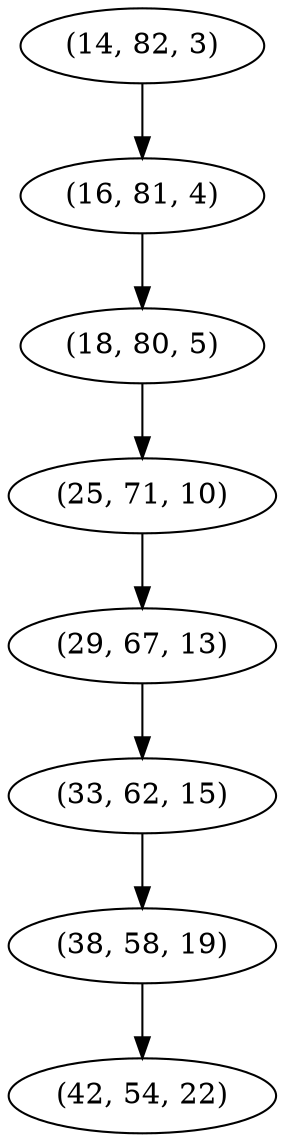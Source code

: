 digraph tree {
    "(14, 82, 3)";
    "(16, 81, 4)";
    "(18, 80, 5)";
    "(25, 71, 10)";
    "(29, 67, 13)";
    "(33, 62, 15)";
    "(38, 58, 19)";
    "(42, 54, 22)";
    "(14, 82, 3)" -> "(16, 81, 4)";
    "(16, 81, 4)" -> "(18, 80, 5)";
    "(18, 80, 5)" -> "(25, 71, 10)";
    "(25, 71, 10)" -> "(29, 67, 13)";
    "(29, 67, 13)" -> "(33, 62, 15)";
    "(33, 62, 15)" -> "(38, 58, 19)";
    "(38, 58, 19)" -> "(42, 54, 22)";
}
